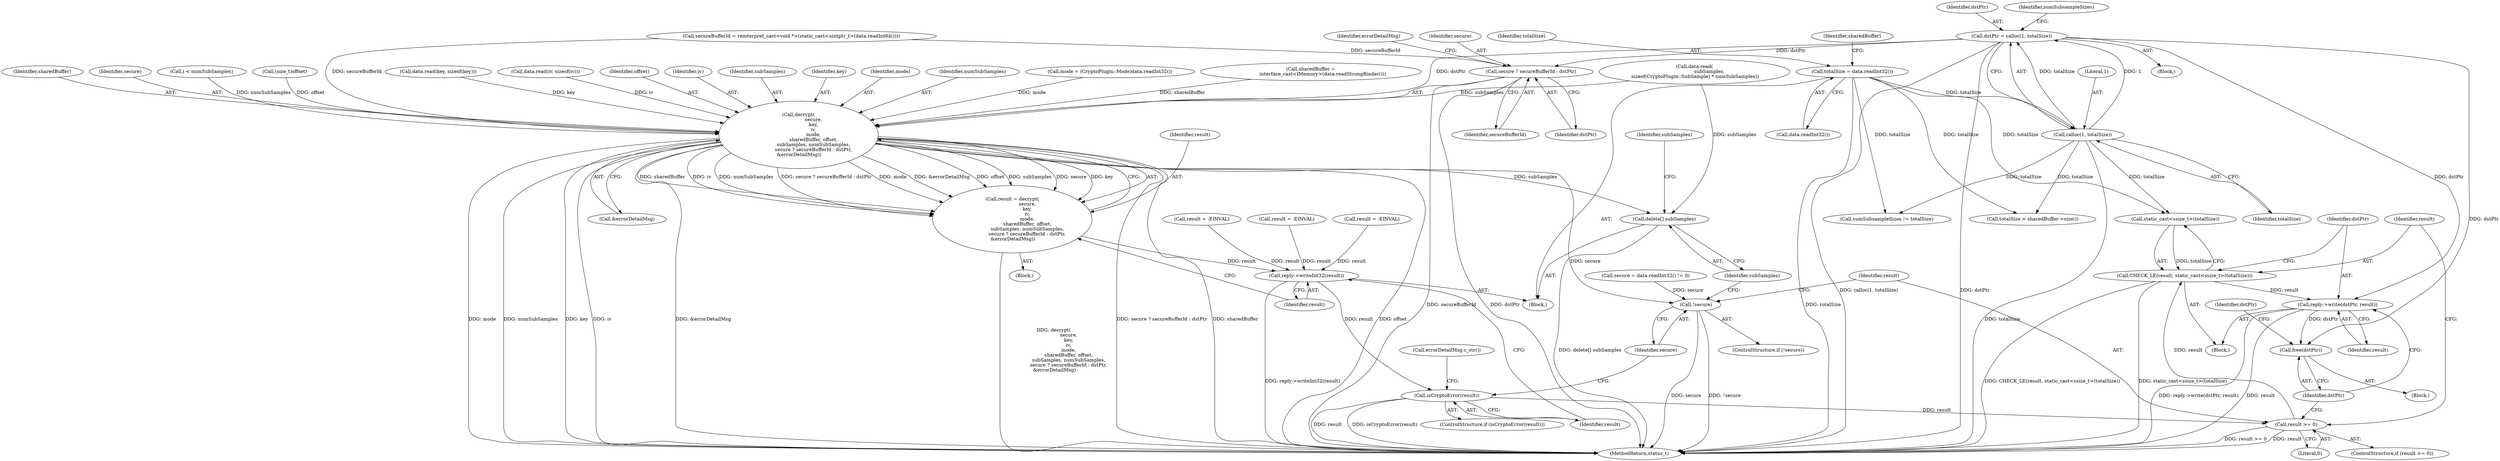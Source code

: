 digraph "0_Android_22f824feac43d5758f9a70b77f2aca840ba62c3b@API" {
"1000281" [label="(Call,dstPtr = calloc(1, totalSize))"];
"1000283" [label="(Call,calloc(1, totalSize))"];
"1000237" [label="(Call,totalSize = data.readInt32())"];
"1000390" [label="(Call,decrypt(\n                    secure,\n                    key,\n                    iv,\n                    mode,\n                    sharedBuffer, offset,\n                    subSamples, numSubSamples,\n                    secure ? secureBufferId : dstPtr,\n &errorDetailMsg))"];
"1000388" [label="(Call,result = decrypt(\n                    secure,\n                    key,\n                    iv,\n                    mode,\n                    sharedBuffer, offset,\n                    subSamples, numSubSamples,\n                    secure ? secureBufferId : dstPtr,\n &errorDetailMsg))"];
"1000405" [label="(Call,reply->writeInt32(result))"];
"1000408" [label="(Call,isCryptoError(result))"];
"1000418" [label="(Call,result >= 0)"];
"1000422" [label="(Call,CHECK_LE(result, static_cast<ssize_t>(totalSize)))"];
"1000427" [label="(Call,reply->write(dstPtr, result))"];
"1000430" [label="(Call,free(dstPtr))"];
"1000414" [label="(Call,!secure)"];
"1000435" [label="(Call,delete[] subSamples)"];
"1000399" [label="(Call,secure ? secureBufferId : dstPtr)"];
"1000483" [label="(MethodReturn,status_t)"];
"1000282" [label="(Identifier,dstPtr)"];
"1000393" [label="(Identifier,iv)"];
"1000412" [label="(Call,errorDetailMsg.c_str())"];
"1000387" [label="(Block,)"];
"1000420" [label="(Literal,0)"];
"1000418" [label="(Call,result >= 0)"];
"1000430" [label="(Call,free(dstPtr))"];
"1000368" [label="(Call,result = -EINVAL)"];
"1000397" [label="(Identifier,subSamples)"];
"1000354" [label="(Call,sumSubsampleSizes != totalSize)"];
"1000424" [label="(Call,static_cast<ssize_t>(totalSize))"];
"1000285" [label="(Identifier,totalSize)"];
"1000238" [label="(Identifier,totalSize)"];
"1000392" [label="(Identifier,key)"];
"1000415" [label="(Identifier,secure)"];
"1000237" [label="(Call,totalSize = data.readInt32())"];
"1000435" [label="(Call,delete[] subSamples)"];
"1000390" [label="(Call,decrypt(\n                    secure,\n                    key,\n                    iv,\n                    mode,\n                    sharedBuffer, offset,\n                    subSamples, numSubSamples,\n                    secure ? secureBufferId : dstPtr,\n &errorDetailMsg))"];
"1000399" [label="(Call,secure ? secureBufferId : dstPtr)"];
"1000403" [label="(Call,&errorDetailMsg)"];
"1000364" [label="(Call,totalSize > sharedBuffer->size())"];
"1000382" [label="(Call,result = -EINVAL)"];
"1000408" [label="(Call,isCryptoError(result))"];
"1000404" [label="(Identifier,errorDetailMsg)"];
"1000389" [label="(Identifier,result)"];
"1000405" [label="(Call,reply->writeInt32(result))"];
"1000215" [label="(Call,secure = data.readInt32() != 0)"];
"1000394" [label="(Identifier,mode)"];
"1000290" [label="(Identifier,sumSubsampleSizes)"];
"1000283" [label="(Call,calloc(1, totalSize))"];
"1000433" [label="(Identifier,dstPtr)"];
"1000419" [label="(Identifier,result)"];
"1000413" [label="(ControlStructure,if (!secure))"];
"1000409" [label="(Identifier,result)"];
"1000431" [label="(Identifier,dstPtr)"];
"1000427" [label="(Call,reply->write(dstPtr, result))"];
"1000422" [label="(Call,CHECK_LE(result, static_cast<ssize_t>(totalSize)))"];
"1000436" [label="(Identifier,subSamples)"];
"1000406" [label="(Identifier,result)"];
"1000242" [label="(Identifier,sharedBuffer)"];
"1000272" [label="(Call,secureBufferId = reinterpret_cast<void *>(static_cast<uintptr_t>(data.readInt64())))"];
"1000414" [label="(Call,!secure)"];
"1000358" [label="(Call,result = -EINVAL)"];
"1000402" [label="(Identifier,dstPtr)"];
"1000421" [label="(Block,)"];
"1000407" [label="(ControlStructure,if (isCryptoError(result)))"];
"1000417" [label="(ControlStructure,if (result >= 0))"];
"1000280" [label="(Block,)"];
"1000398" [label="(Identifier,numSubSamples)"];
"1000438" [label="(Identifier,subSamples)"];
"1000281" [label="(Call,dstPtr = calloc(1, totalSize))"];
"1000221" [label="(Call,mode = (CryptoPlugin::Mode)data.readInt32())"];
"1000241" [label="(Call,sharedBuffer =\n                interface_cast<IMemory>(data.readStrongBinder()))"];
"1000429" [label="(Identifier,result)"];
"1000395" [label="(Identifier,sharedBuffer)"];
"1000209" [label="(Block,)"];
"1000391" [label="(Identifier,secure)"];
"1000423" [label="(Identifier,result)"];
"1000301" [label="(Call,i < numSubSamples)"];
"1000239" [label="(Call,data.readInt32())"];
"1000416" [label="(Block,)"];
"1000375" [label="(Call,(size_t)offset)"];
"1000388" [label="(Call,result = decrypt(\n                    secure,\n                    key,\n                    iv,\n                    mode,\n                    sharedBuffer, offset,\n                    subSamples, numSubSamples,\n                    secure ? secureBufferId : dstPtr,\n &errorDetailMsg))"];
"1000428" [label="(Identifier,dstPtr)"];
"1000227" [label="(Call,data.read(key, sizeof(key)))"];
"1000232" [label="(Call,data.read(iv, sizeof(iv)))"];
"1000400" [label="(Identifier,secure)"];
"1000401" [label="(Identifier,secureBufferId)"];
"1000261" [label="(Call,data.read(\n                    subSamples,\n sizeof(CryptoPlugin::SubSample) * numSubSamples))"];
"1000284" [label="(Literal,1)"];
"1000396" [label="(Identifier,offset)"];
"1000281" -> "1000280"  [label="AST: "];
"1000281" -> "1000283"  [label="CFG: "];
"1000282" -> "1000281"  [label="AST: "];
"1000283" -> "1000281"  [label="AST: "];
"1000290" -> "1000281"  [label="CFG: "];
"1000281" -> "1000483"  [label="DDG: dstPtr"];
"1000281" -> "1000483"  [label="DDG: calloc(1, totalSize)"];
"1000283" -> "1000281"  [label="DDG: 1"];
"1000283" -> "1000281"  [label="DDG: totalSize"];
"1000281" -> "1000390"  [label="DDG: dstPtr"];
"1000281" -> "1000399"  [label="DDG: dstPtr"];
"1000281" -> "1000427"  [label="DDG: dstPtr"];
"1000281" -> "1000430"  [label="DDG: dstPtr"];
"1000283" -> "1000285"  [label="CFG: "];
"1000284" -> "1000283"  [label="AST: "];
"1000285" -> "1000283"  [label="AST: "];
"1000283" -> "1000483"  [label="DDG: totalSize"];
"1000237" -> "1000283"  [label="DDG: totalSize"];
"1000283" -> "1000354"  [label="DDG: totalSize"];
"1000283" -> "1000364"  [label="DDG: totalSize"];
"1000283" -> "1000424"  [label="DDG: totalSize"];
"1000237" -> "1000209"  [label="AST: "];
"1000237" -> "1000239"  [label="CFG: "];
"1000238" -> "1000237"  [label="AST: "];
"1000239" -> "1000237"  [label="AST: "];
"1000242" -> "1000237"  [label="CFG: "];
"1000237" -> "1000483"  [label="DDG: totalSize"];
"1000237" -> "1000354"  [label="DDG: totalSize"];
"1000237" -> "1000364"  [label="DDG: totalSize"];
"1000237" -> "1000424"  [label="DDG: totalSize"];
"1000390" -> "1000388"  [label="AST: "];
"1000390" -> "1000403"  [label="CFG: "];
"1000391" -> "1000390"  [label="AST: "];
"1000392" -> "1000390"  [label="AST: "];
"1000393" -> "1000390"  [label="AST: "];
"1000394" -> "1000390"  [label="AST: "];
"1000395" -> "1000390"  [label="AST: "];
"1000396" -> "1000390"  [label="AST: "];
"1000397" -> "1000390"  [label="AST: "];
"1000398" -> "1000390"  [label="AST: "];
"1000399" -> "1000390"  [label="AST: "];
"1000403" -> "1000390"  [label="AST: "];
"1000388" -> "1000390"  [label="CFG: "];
"1000390" -> "1000483"  [label="DDG: offset"];
"1000390" -> "1000483"  [label="DDG: mode"];
"1000390" -> "1000483"  [label="DDG: numSubSamples"];
"1000390" -> "1000483"  [label="DDG: key"];
"1000390" -> "1000483"  [label="DDG: iv"];
"1000390" -> "1000483"  [label="DDG: &errorDetailMsg"];
"1000390" -> "1000483"  [label="DDG: secure ? secureBufferId : dstPtr"];
"1000390" -> "1000483"  [label="DDG: sharedBuffer"];
"1000390" -> "1000388"  [label="DDG: sharedBuffer"];
"1000390" -> "1000388"  [label="DDG: iv"];
"1000390" -> "1000388"  [label="DDG: numSubSamples"];
"1000390" -> "1000388"  [label="DDG: secure ? secureBufferId : dstPtr"];
"1000390" -> "1000388"  [label="DDG: mode"];
"1000390" -> "1000388"  [label="DDG: &errorDetailMsg"];
"1000390" -> "1000388"  [label="DDG: offset"];
"1000390" -> "1000388"  [label="DDG: subSamples"];
"1000390" -> "1000388"  [label="DDG: secure"];
"1000390" -> "1000388"  [label="DDG: key"];
"1000227" -> "1000390"  [label="DDG: key"];
"1000232" -> "1000390"  [label="DDG: iv"];
"1000221" -> "1000390"  [label="DDG: mode"];
"1000241" -> "1000390"  [label="DDG: sharedBuffer"];
"1000375" -> "1000390"  [label="DDG: offset"];
"1000261" -> "1000390"  [label="DDG: subSamples"];
"1000301" -> "1000390"  [label="DDG: numSubSamples"];
"1000272" -> "1000390"  [label="DDG: secureBufferId"];
"1000390" -> "1000414"  [label="DDG: secure"];
"1000390" -> "1000435"  [label="DDG: subSamples"];
"1000388" -> "1000387"  [label="AST: "];
"1000389" -> "1000388"  [label="AST: "];
"1000406" -> "1000388"  [label="CFG: "];
"1000388" -> "1000483"  [label="DDG: decrypt(\n                    secure,\n                    key,\n                    iv,\n                    mode,\n                    sharedBuffer, offset,\n                    subSamples, numSubSamples,\n                    secure ? secureBufferId : dstPtr,\n &errorDetailMsg)"];
"1000388" -> "1000405"  [label="DDG: result"];
"1000405" -> "1000209"  [label="AST: "];
"1000405" -> "1000406"  [label="CFG: "];
"1000406" -> "1000405"  [label="AST: "];
"1000409" -> "1000405"  [label="CFG: "];
"1000405" -> "1000483"  [label="DDG: reply->writeInt32(result)"];
"1000368" -> "1000405"  [label="DDG: result"];
"1000382" -> "1000405"  [label="DDG: result"];
"1000358" -> "1000405"  [label="DDG: result"];
"1000405" -> "1000408"  [label="DDG: result"];
"1000408" -> "1000407"  [label="AST: "];
"1000408" -> "1000409"  [label="CFG: "];
"1000409" -> "1000408"  [label="AST: "];
"1000412" -> "1000408"  [label="CFG: "];
"1000415" -> "1000408"  [label="CFG: "];
"1000408" -> "1000483"  [label="DDG: result"];
"1000408" -> "1000483"  [label="DDG: isCryptoError(result)"];
"1000408" -> "1000418"  [label="DDG: result"];
"1000418" -> "1000417"  [label="AST: "];
"1000418" -> "1000420"  [label="CFG: "];
"1000419" -> "1000418"  [label="AST: "];
"1000420" -> "1000418"  [label="AST: "];
"1000423" -> "1000418"  [label="CFG: "];
"1000431" -> "1000418"  [label="CFG: "];
"1000418" -> "1000483"  [label="DDG: result >= 0"];
"1000418" -> "1000483"  [label="DDG: result"];
"1000418" -> "1000422"  [label="DDG: result"];
"1000422" -> "1000421"  [label="AST: "];
"1000422" -> "1000424"  [label="CFG: "];
"1000423" -> "1000422"  [label="AST: "];
"1000424" -> "1000422"  [label="AST: "];
"1000428" -> "1000422"  [label="CFG: "];
"1000422" -> "1000483"  [label="DDG: CHECK_LE(result, static_cast<ssize_t>(totalSize))"];
"1000422" -> "1000483"  [label="DDG: static_cast<ssize_t>(totalSize)"];
"1000424" -> "1000422"  [label="DDG: totalSize"];
"1000422" -> "1000427"  [label="DDG: result"];
"1000427" -> "1000421"  [label="AST: "];
"1000427" -> "1000429"  [label="CFG: "];
"1000428" -> "1000427"  [label="AST: "];
"1000429" -> "1000427"  [label="AST: "];
"1000431" -> "1000427"  [label="CFG: "];
"1000427" -> "1000483"  [label="DDG: reply->write(dstPtr, result)"];
"1000427" -> "1000483"  [label="DDG: result"];
"1000427" -> "1000430"  [label="DDG: dstPtr"];
"1000430" -> "1000416"  [label="AST: "];
"1000430" -> "1000431"  [label="CFG: "];
"1000431" -> "1000430"  [label="AST: "];
"1000433" -> "1000430"  [label="CFG: "];
"1000414" -> "1000413"  [label="AST: "];
"1000414" -> "1000415"  [label="CFG: "];
"1000415" -> "1000414"  [label="AST: "];
"1000419" -> "1000414"  [label="CFG: "];
"1000436" -> "1000414"  [label="CFG: "];
"1000414" -> "1000483"  [label="DDG: !secure"];
"1000414" -> "1000483"  [label="DDG: secure"];
"1000215" -> "1000414"  [label="DDG: secure"];
"1000435" -> "1000209"  [label="AST: "];
"1000435" -> "1000436"  [label="CFG: "];
"1000436" -> "1000435"  [label="AST: "];
"1000438" -> "1000435"  [label="CFG: "];
"1000435" -> "1000483"  [label="DDG: delete[] subSamples"];
"1000261" -> "1000435"  [label="DDG: subSamples"];
"1000399" -> "1000401"  [label="CFG: "];
"1000399" -> "1000402"  [label="CFG: "];
"1000400" -> "1000399"  [label="AST: "];
"1000401" -> "1000399"  [label="AST: "];
"1000402" -> "1000399"  [label="AST: "];
"1000404" -> "1000399"  [label="CFG: "];
"1000399" -> "1000483"  [label="DDG: secureBufferId"];
"1000399" -> "1000483"  [label="DDG: dstPtr"];
"1000272" -> "1000399"  [label="DDG: secureBufferId"];
}

